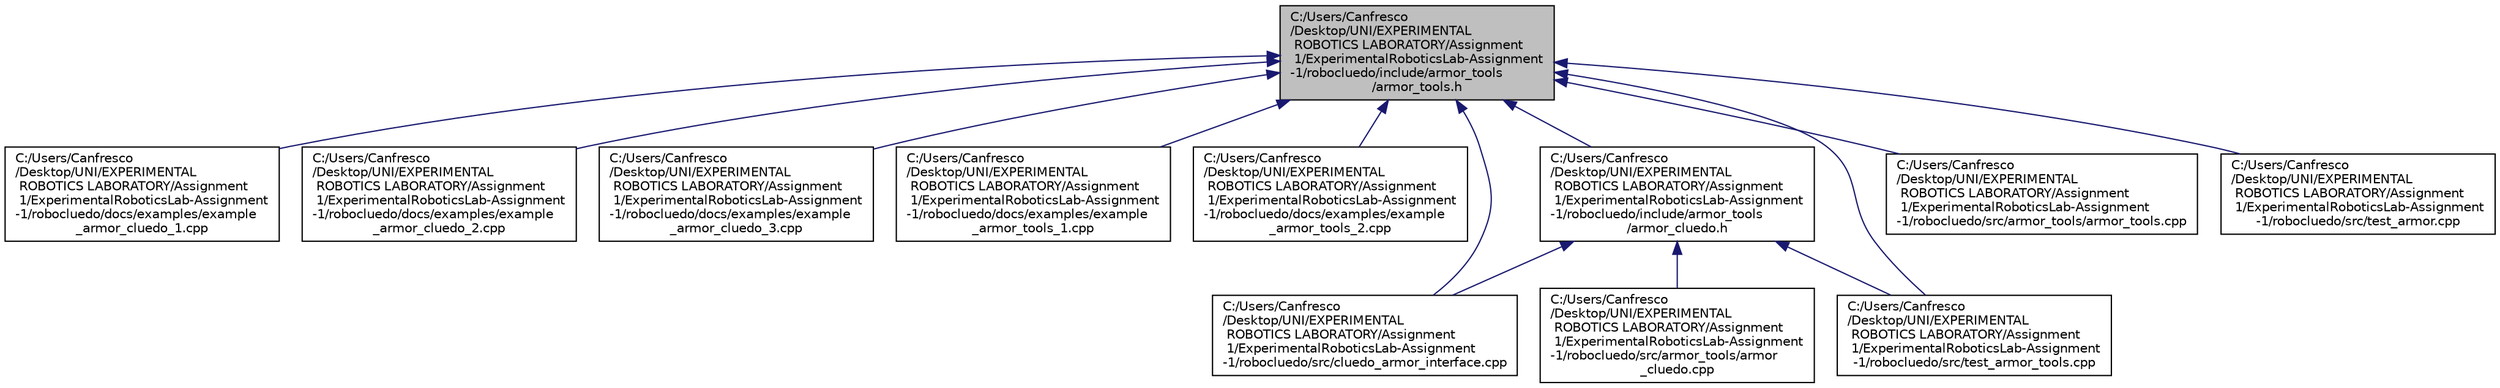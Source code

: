 digraph "C:/Users/Canfresco/Desktop/UNI/EXPERIMENTAL ROBOTICS LABORATORY/Assignment 1/ExperimentalRoboticsLab-Assignment-1/robocluedo/include/armor_tools/armor_tools.h"
{
 // LATEX_PDF_SIZE
  edge [fontname="Helvetica",fontsize="10",labelfontname="Helvetica",labelfontsize="10"];
  node [fontname="Helvetica",fontsize="10",shape=record];
  Node1 [label="C:/Users/Canfresco\l/Desktop/UNI/EXPERIMENTAL\l ROBOTICS LABORATORY/Assignment\l 1/ExperimentalRoboticsLab-Assignment\l-1/robocluedo/include/armor_tools\l/armor_tools.h",height=0.2,width=0.4,color="black", fillcolor="grey75", style="filled", fontcolor="black",tooltip="A minimal C++ client for aRMOR."];
  Node1 -> Node2 [dir="back",color="midnightblue",fontsize="10",style="solid",fontname="Helvetica"];
  Node2 [label="C:/Users/Canfresco\l/Desktop/UNI/EXPERIMENTAL\l ROBOTICS LABORATORY/Assignment\l 1/ExperimentalRoboticsLab-Assignment\l-1/robocluedo/docs/examples/example\l_armor_cluedo_1.cpp",height=0.2,width=0.4,color="black", fillcolor="white", style="filled",URL="$a00002_source.html",tooltip=" "];
  Node1 -> Node3 [dir="back",color="midnightblue",fontsize="10",style="solid",fontname="Helvetica"];
  Node3 [label="C:/Users/Canfresco\l/Desktop/UNI/EXPERIMENTAL\l ROBOTICS LABORATORY/Assignment\l 1/ExperimentalRoboticsLab-Assignment\l-1/robocluedo/docs/examples/example\l_armor_cluedo_2.cpp",height=0.2,width=0.4,color="black", fillcolor="white", style="filled",URL="$a00005_source.html",tooltip=" "];
  Node1 -> Node4 [dir="back",color="midnightblue",fontsize="10",style="solid",fontname="Helvetica"];
  Node4 [label="C:/Users/Canfresco\l/Desktop/UNI/EXPERIMENTAL\l ROBOTICS LABORATORY/Assignment\l 1/ExperimentalRoboticsLab-Assignment\l-1/robocluedo/docs/examples/example\l_armor_cluedo_3.cpp",height=0.2,width=0.4,color="black", fillcolor="white", style="filled",URL="$a00008_source.html",tooltip=" "];
  Node1 -> Node5 [dir="back",color="midnightblue",fontsize="10",style="solid",fontname="Helvetica"];
  Node5 [label="C:/Users/Canfresco\l/Desktop/UNI/EXPERIMENTAL\l ROBOTICS LABORATORY/Assignment\l 1/ExperimentalRoboticsLab-Assignment\l-1/robocluedo/docs/examples/example\l_armor_tools_1.cpp",height=0.2,width=0.4,color="black", fillcolor="white", style="filled",URL="$a00011_source.html",tooltip=" "];
  Node1 -> Node6 [dir="back",color="midnightblue",fontsize="10",style="solid",fontname="Helvetica"];
  Node6 [label="C:/Users/Canfresco\l/Desktop/UNI/EXPERIMENTAL\l ROBOTICS LABORATORY/Assignment\l 1/ExperimentalRoboticsLab-Assignment\l-1/robocluedo/docs/examples/example\l_armor_tools_2.cpp",height=0.2,width=0.4,color="black", fillcolor="white", style="filled",URL="$a00014_source.html",tooltip=" "];
  Node1 -> Node7 [dir="back",color="midnightblue",fontsize="10",style="solid",fontname="Helvetica"];
  Node7 [label="C:/Users/Canfresco\l/Desktop/UNI/EXPERIMENTAL\l ROBOTICS LABORATORY/Assignment\l 1/ExperimentalRoboticsLab-Assignment\l-1/robocluedo/include/armor_tools\l/armor_cluedo.h",height=0.2,width=0.4,color="black", fillcolor="white", style="filled",URL="$a00089.html",tooltip="additional aRMOR C++ interface"];
  Node7 -> Node8 [dir="back",color="midnightblue",fontsize="10",style="solid",fontname="Helvetica"];
  Node8 [label="C:/Users/Canfresco\l/Desktop/UNI/EXPERIMENTAL\l ROBOTICS LABORATORY/Assignment\l 1/ExperimentalRoboticsLab-Assignment\l-1/robocluedo/src/armor_tools/armor\l_cluedo.cpp",height=0.2,width=0.4,color="black", fillcolor="white", style="filled",URL="$a00134.html",tooltip="implementation of the class ArmorCluedo"];
  Node7 -> Node9 [dir="back",color="midnightblue",fontsize="10",style="solid",fontname="Helvetica"];
  Node9 [label="C:/Users/Canfresco\l/Desktop/UNI/EXPERIMENTAL\l ROBOTICS LABORATORY/Assignment\l 1/ExperimentalRoboticsLab-Assignment\l-1/robocluedo/src/cluedo_armor_interface.cpp",height=0.2,width=0.4,color="black", fillcolor="white", style="filled",URL="$a00140.html",tooltip="Dedicated RobotCLuedo-aRMOR client."];
  Node7 -> Node10 [dir="back",color="midnightblue",fontsize="10",style="solid",fontname="Helvetica"];
  Node10 [label="C:/Users/Canfresco\l/Desktop/UNI/EXPERIMENTAL\l ROBOTICS LABORATORY/Assignment\l 1/ExperimentalRoboticsLab-Assignment\l-1/robocluedo/src/test_armor_tools.cpp",height=0.2,width=0.4,color="black", fillcolor="white", style="filled",URL="$a00155.html",tooltip="Testing the interface ArmorCluedo."];
  Node1 -> Node11 [dir="back",color="midnightblue",fontsize="10",style="solid",fontname="Helvetica"];
  Node11 [label="C:/Users/Canfresco\l/Desktop/UNI/EXPERIMENTAL\l ROBOTICS LABORATORY/Assignment\l 1/ExperimentalRoboticsLab-Assignment\l-1/robocluedo/src/armor_tools/armor_tools.cpp",height=0.2,width=0.4,color="black", fillcolor="white", style="filled",URL="$a00137.html",tooltip="implementation of the class ArmorTools"];
  Node1 -> Node9 [dir="back",color="midnightblue",fontsize="10",style="solid",fontname="Helvetica"];
  Node1 -> Node12 [dir="back",color="midnightblue",fontsize="10",style="solid",fontname="Helvetica"];
  Node12 [label="C:/Users/Canfresco\l/Desktop/UNI/EXPERIMENTAL\l ROBOTICS LABORATORY/Assignment\l 1/ExperimentalRoboticsLab-Assignment\l-1/robocluedo/src/test_armor.cpp",height=0.2,width=0.4,color="black", fillcolor="white", style="filled",URL="$a00152.html",tooltip="A preliminary test on aRMOR service."];
  Node1 -> Node10 [dir="back",color="midnightblue",fontsize="10",style="solid",fontname="Helvetica"];
}

